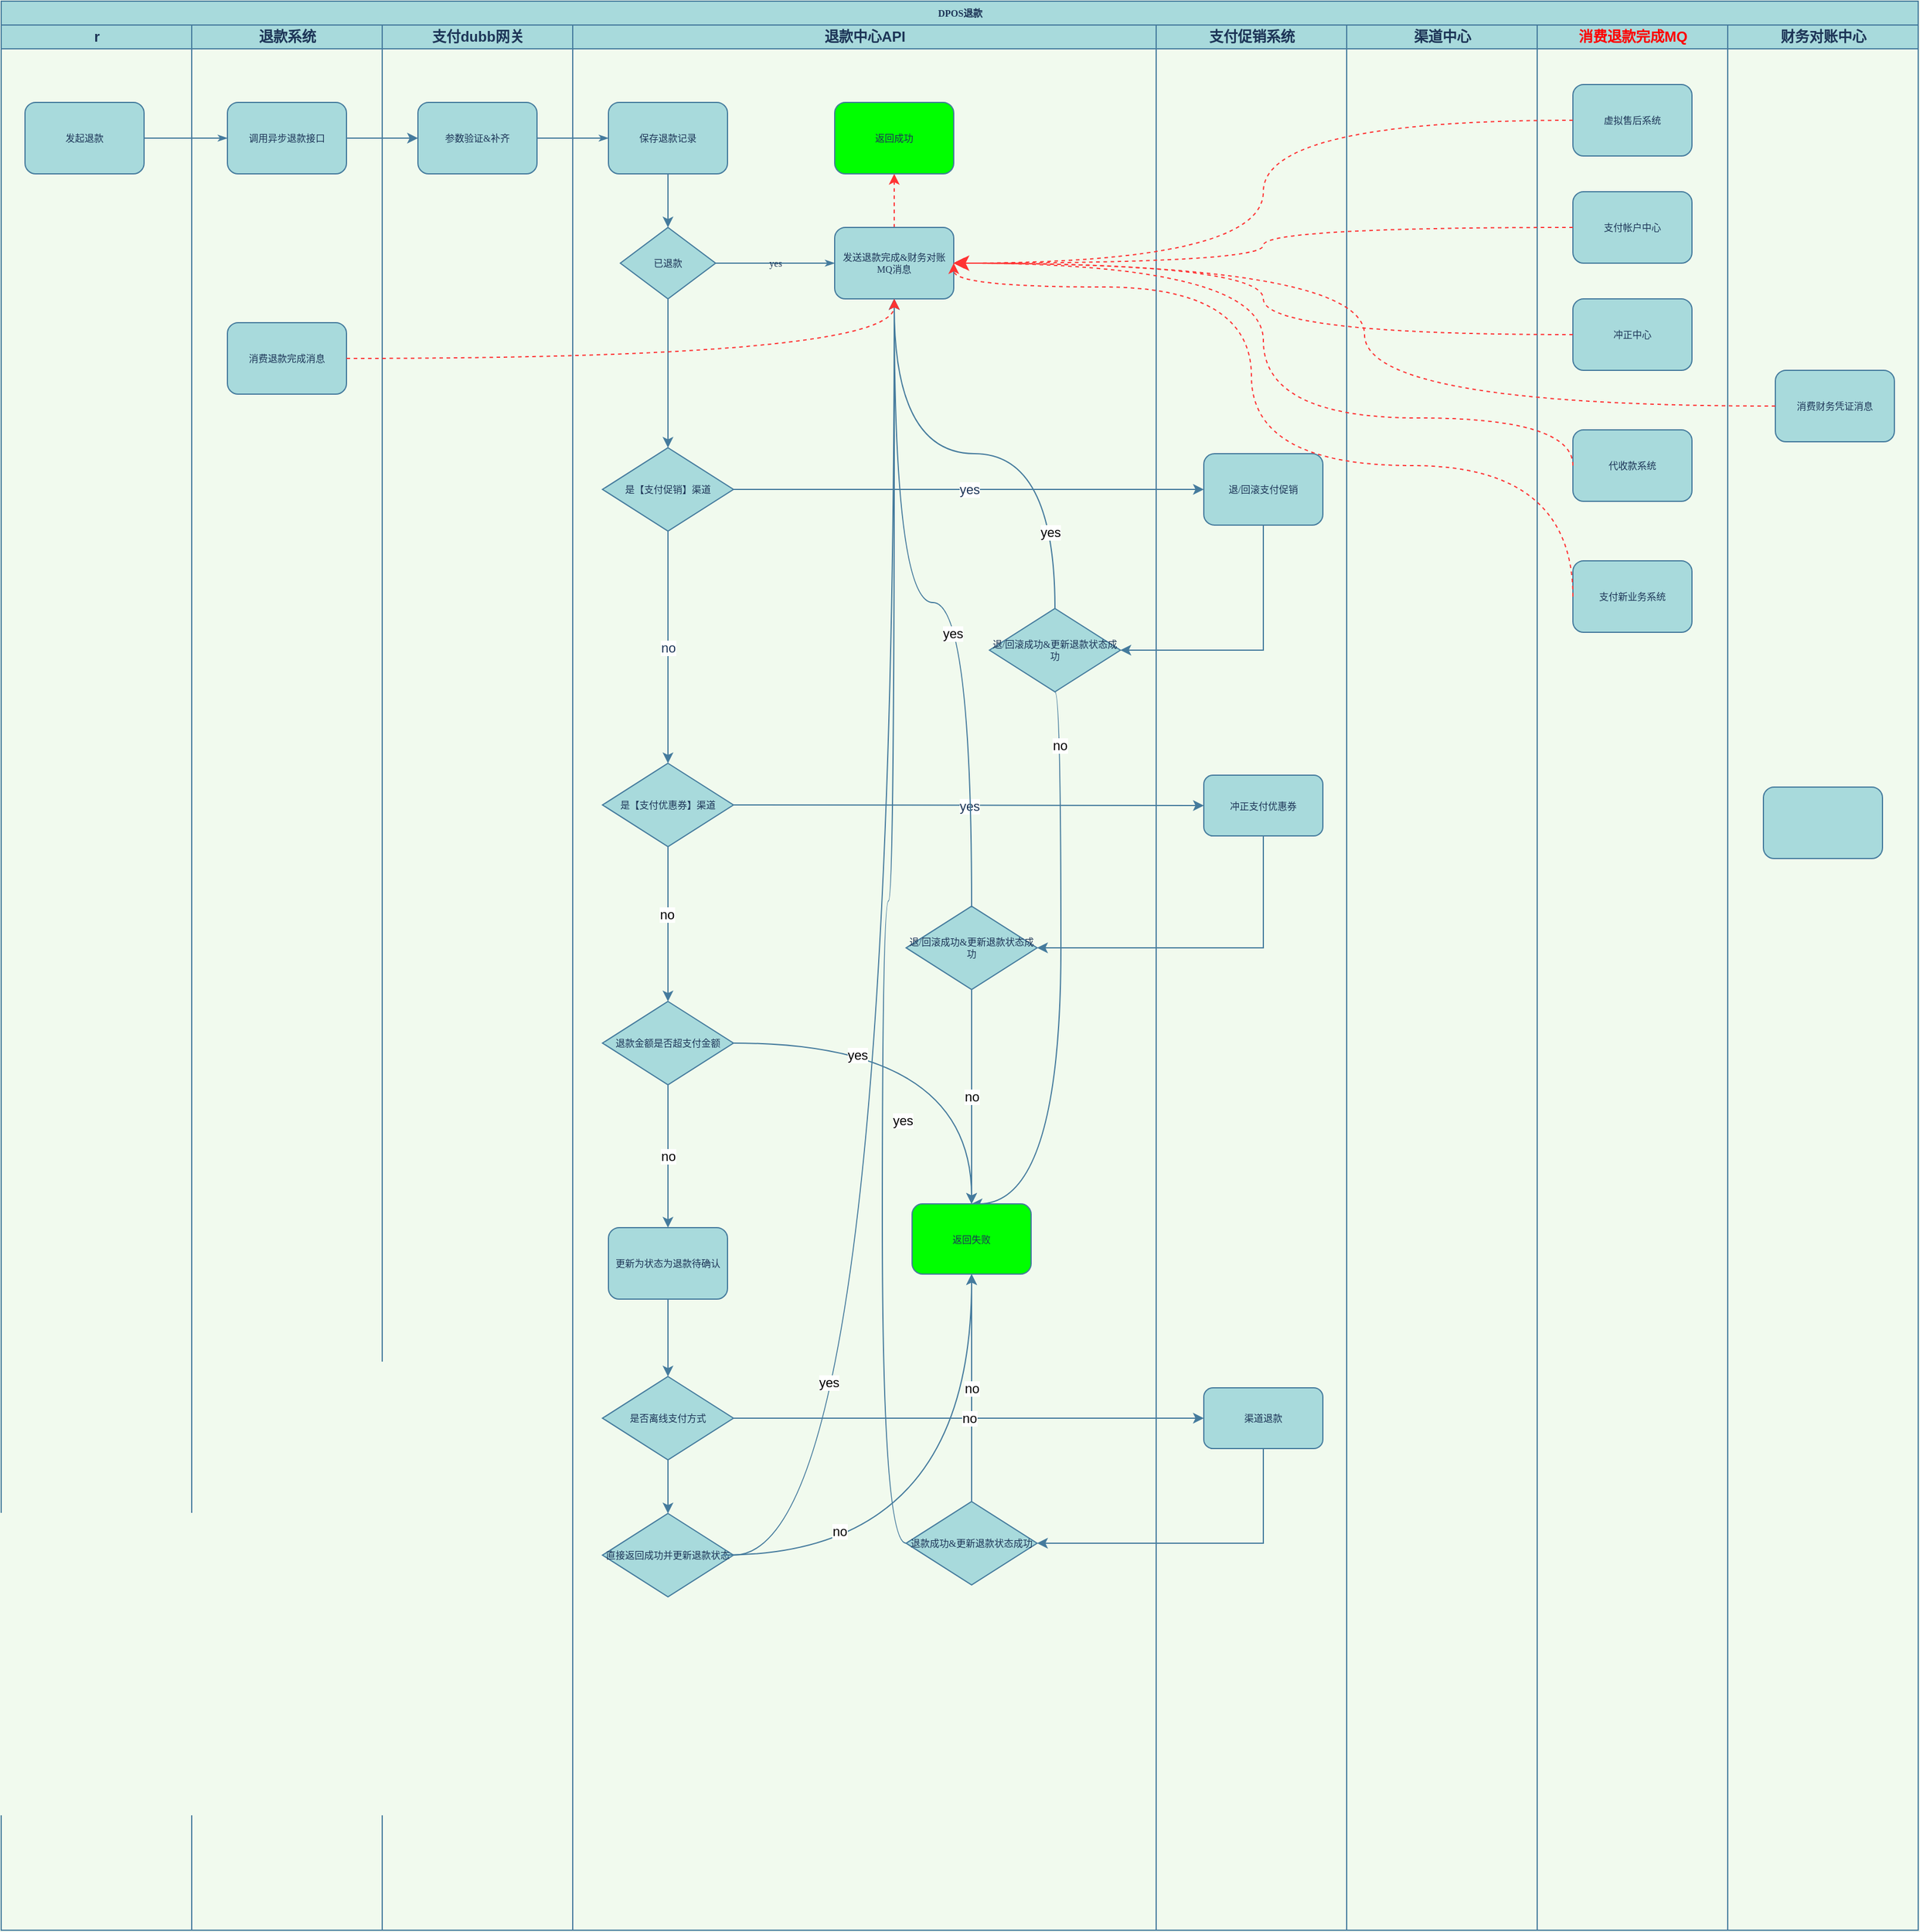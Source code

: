 <mxfile version="14.4.2" type="github">
  <diagram name="Page-1" id="74e2e168-ea6b-b213-b513-2b3c1d86103e">
    <mxGraphModel dx="1634" dy="762" grid="1" gridSize="10" guides="1" tooltips="1" connect="1" arrows="1" fold="1" page="1" pageScale="1" pageWidth="1100" pageHeight="850" background="#F1FAEE" math="0" shadow="0">
      <root>
        <mxCell id="0" />
        <mxCell id="1" parent="0" />
        <mxCell id="77e6c97f196da883-1" value="DPOS退款" style="swimlane;html=1;childLayout=stackLayout;startSize=20;rounded=0;shadow=0;labelBackgroundColor=none;strokeWidth=1;fontFamily=Verdana;fontSize=8;align=center;fillColor=#A8DADC;strokeColor=#457B9D;fontColor=#1D3557;" parent="1" vertex="1">
          <mxGeometry x="70" y="50" width="1610" height="1620" as="geometry">
            <mxRectangle x="70" y="40" width="60" height="20" as="alternateBounds" />
          </mxGeometry>
        </mxCell>
        <mxCell id="77e6c97f196da883-2" value="r" style="swimlane;html=1;startSize=20;fillColor=#A8DADC;strokeColor=#457B9D;fontColor=#1D3557;" parent="77e6c97f196da883-1" vertex="1">
          <mxGeometry y="20" width="160" height="1600" as="geometry" />
        </mxCell>
        <mxCell id="77e6c97f196da883-8" value="发起退款" style="rounded=1;whiteSpace=wrap;html=1;shadow=0;labelBackgroundColor=none;strokeWidth=1;fontFamily=Verdana;fontSize=8;align=center;fillColor=#A8DADC;strokeColor=#457B9D;fontColor=#1D3557;" parent="77e6c97f196da883-2" vertex="1">
          <mxGeometry x="20" y="65" width="100" height="60" as="geometry" />
        </mxCell>
        <mxCell id="77e6c97f196da883-26" style="edgeStyle=orthogonalEdgeStyle;rounded=1;html=1;labelBackgroundColor=none;startArrow=none;startFill=0;startSize=5;endArrow=classicThin;endFill=1;endSize=5;jettySize=auto;orthogonalLoop=1;strokeWidth=1;fontFamily=Verdana;fontSize=8;strokeColor=#457B9D;fontColor=#1D3557;" parent="77e6c97f196da883-1" source="77e6c97f196da883-8" target="77e6c97f196da883-11" edge="1">
          <mxGeometry relative="1" as="geometry" />
        </mxCell>
        <mxCell id="77e6c97f196da883-3" value="退款系统" style="swimlane;html=1;startSize=20;fillColor=#A8DADC;strokeColor=#457B9D;fontColor=#1D3557;" parent="77e6c97f196da883-1" vertex="1">
          <mxGeometry x="160" y="20" width="160" height="1600" as="geometry" />
        </mxCell>
        <mxCell id="77e6c97f196da883-11" value="调用异步退款接口" style="rounded=1;whiteSpace=wrap;html=1;shadow=0;labelBackgroundColor=none;strokeWidth=1;fontFamily=Verdana;fontSize=8;align=center;fillColor=#A8DADC;strokeColor=#457B9D;fontColor=#1D3557;" parent="77e6c97f196da883-3" vertex="1">
          <mxGeometry x="30" y="65" width="100" height="60" as="geometry" />
        </mxCell>
        <mxCell id="77e6c97f196da883-10" value="消费退款完成消息" style="rounded=1;whiteSpace=wrap;html=1;shadow=0;labelBackgroundColor=none;strokeWidth=1;fontFamily=Verdana;fontSize=8;align=center;fillColor=#A8DADC;strokeColor=#457B9D;fontColor=#1D3557;" parent="77e6c97f196da883-3" vertex="1">
          <mxGeometry x="30" y="250" width="100" height="60" as="geometry" />
        </mxCell>
        <mxCell id="77e6c97f196da883-4" value="支付dubb网关" style="swimlane;html=1;startSize=20;fillColor=#A8DADC;strokeColor=#457B9D;fontColor=#1D3557;" parent="77e6c97f196da883-1" vertex="1">
          <mxGeometry x="320" y="20" width="160" height="1600" as="geometry" />
        </mxCell>
        <mxCell id="77e6c97f196da883-9" value="参数验证&amp;amp;补齐" style="rounded=1;whiteSpace=wrap;html=1;shadow=0;labelBackgroundColor=none;strokeWidth=1;fontFamily=Verdana;fontSize=8;align=center;fillColor=#A8DADC;strokeColor=#457B9D;fontColor=#1D3557;" parent="77e6c97f196da883-4" vertex="1">
          <mxGeometry x="30" y="65" width="100" height="60" as="geometry" />
        </mxCell>
        <mxCell id="825mWO_AQdO3POVHL9qi-46" value="yes" style="edgeStyle=orthogonalEdgeStyle;rounded=1;sketch=0;jumpStyle=arc;jumpSize=9;orthogonalLoop=1;jettySize=auto;html=1;entryX=0;entryY=0.5;entryDx=0;entryDy=0;startSize=6;endSize=6;targetPerimeterSpacing=0;strokeColor=#457B9D;fillColor=#A8DADC;fontColor=#1D3557;" parent="77e6c97f196da883-1" source="825mWO_AQdO3POVHL9qi-40" target="77e6c97f196da883-22" edge="1">
          <mxGeometry relative="1" as="geometry">
            <mxPoint x="840" y="675" as="targetPoint" />
          </mxGeometry>
        </mxCell>
        <mxCell id="77e6c97f196da883-5" value="退款中心API" style="swimlane;html=1;startSize=20;fillColor=#A8DADC;strokeColor=#457B9D;fontColor=#1D3557;" parent="77e6c97f196da883-1" vertex="1">
          <mxGeometry x="480" y="20" width="490" height="1600" as="geometry" />
        </mxCell>
        <mxCell id="EplShAqp4iF6V8usYBHb-63" style="edgeStyle=orthogonalEdgeStyle;curved=1;rounded=0;orthogonalLoop=1;jettySize=auto;html=1;entryX=0.5;entryY=1;entryDx=0;entryDy=0;dashed=1;strokeColor=#FF3333;" edge="1" parent="77e6c97f196da883-5" source="77e6c97f196da883-15" target="EplShAqp4iF6V8usYBHb-61">
          <mxGeometry relative="1" as="geometry" />
        </mxCell>
        <mxCell id="77e6c97f196da883-15" value="发送退款完成&amp;amp;财务对账MQ消息" style="rounded=1;whiteSpace=wrap;html=1;shadow=0;labelBackgroundColor=none;strokeWidth=1;fontFamily=Verdana;fontSize=8;align=center;fillColor=#A8DADC;strokeColor=#457B9D;fontColor=#1D3557;" parent="77e6c97f196da883-5" vertex="1">
          <mxGeometry x="220" y="170" width="100" height="60" as="geometry" />
        </mxCell>
        <mxCell id="825mWO_AQdO3POVHL9qi-43" value="no" style="edgeStyle=orthogonalEdgeStyle;rounded=1;sketch=0;jumpStyle=arc;jumpSize=9;orthogonalLoop=1;jettySize=auto;html=1;exitX=0.5;exitY=1;exitDx=0;exitDy=0;entryX=0.5;entryY=0;entryDx=0;entryDy=0;startSize=6;endSize=6;targetPerimeterSpacing=0;strokeColor=#457B9D;fillColor=#A8DADC;fontColor=#1D3557;" parent="77e6c97f196da883-5" source="77e6c97f196da883-20" target="825mWO_AQdO3POVHL9qi-40" edge="1">
          <mxGeometry relative="1" as="geometry" />
        </mxCell>
        <mxCell id="77e6c97f196da883-20" value="是【支付促销】渠道" style="rhombus;whiteSpace=wrap;html=1;rounded=0;shadow=0;labelBackgroundColor=none;strokeWidth=1;fontFamily=Verdana;fontSize=8;align=center;fillColor=#A8DADC;strokeColor=#457B9D;fontColor=#1D3557;" parent="77e6c97f196da883-5" vertex="1">
          <mxGeometry x="25" y="355" width="110" height="70" as="geometry" />
        </mxCell>
        <mxCell id="825mWO_AQdO3POVHL9qi-8" style="edgeStyle=orthogonalEdgeStyle;curved=0;rounded=1;sketch=0;orthogonalLoop=1;jettySize=auto;html=1;exitX=0.5;exitY=1;exitDx=0;exitDy=0;entryX=0.5;entryY=0;entryDx=0;entryDy=0;strokeColor=#457B9D;fillColor=#A8DADC;fontColor=#1D3557;" parent="77e6c97f196da883-5" source="77e6c97f196da883-12" target="77e6c97f196da883-13" edge="1">
          <mxGeometry relative="1" as="geometry" />
        </mxCell>
        <mxCell id="77e6c97f196da883-12" value="保存退款记录" style="rounded=1;whiteSpace=wrap;html=1;shadow=0;labelBackgroundColor=none;strokeWidth=1;fontFamily=Verdana;fontSize=8;align=center;fillColor=#A8DADC;strokeColor=#457B9D;fontColor=#1D3557;" parent="77e6c97f196da883-5" vertex="1">
          <mxGeometry x="30" y="65" width="100" height="60" as="geometry" />
        </mxCell>
        <mxCell id="EplShAqp4iF6V8usYBHb-43" style="rounded=0;orthogonalLoop=1;jettySize=auto;html=1;entryX=0.5;entryY=0;entryDx=0;entryDy=0;strokeColor=#457B9D;" edge="1" parent="77e6c97f196da883-5" source="77e6c97f196da883-13" target="77e6c97f196da883-20">
          <mxGeometry relative="1" as="geometry" />
        </mxCell>
        <mxCell id="77e6c97f196da883-13" value="已退款" style="rhombus;whiteSpace=wrap;html=1;rounded=0;shadow=0;labelBackgroundColor=none;strokeWidth=1;fontFamily=Verdana;fontSize=8;align=center;fillColor=#A8DADC;strokeColor=#457B9D;fontColor=#1D3557;" parent="77e6c97f196da883-5" vertex="1">
          <mxGeometry x="40" y="170" width="80" height="60" as="geometry" />
        </mxCell>
        <mxCell id="77e6c97f196da883-33" value="yes" style="edgeStyle=orthogonalEdgeStyle;rounded=1;html=1;labelBackgroundColor=none;startArrow=none;startFill=0;startSize=5;endArrow=classicThin;endFill=1;endSize=5;jettySize=auto;orthogonalLoop=1;strokeWidth=1;fontFamily=Verdana;fontSize=8;strokeColor=#457B9D;fontColor=#1D3557;" parent="77e6c97f196da883-5" source="77e6c97f196da883-13" target="77e6c97f196da883-15" edge="1">
          <mxGeometry relative="1" as="geometry" />
        </mxCell>
        <mxCell id="EplShAqp4iF6V8usYBHb-12" style="edgeStyle=orthogonalEdgeStyle;curved=1;rounded=0;orthogonalLoop=1;jettySize=auto;html=1;strokeColor=#457B9D;" edge="1" parent="77e6c97f196da883-5" source="825mWO_AQdO3POVHL9qi-40" target="825mWO_AQdO3POVHL9qi-47">
          <mxGeometry relative="1" as="geometry" />
        </mxCell>
        <mxCell id="EplShAqp4iF6V8usYBHb-13" value="no" style="edgeLabel;html=1;align=center;verticalAlign=middle;resizable=0;points=[];" vertex="1" connectable="0" parent="EplShAqp4iF6V8usYBHb-12">
          <mxGeometry x="-0.129" y="-1" relative="1" as="geometry">
            <mxPoint as="offset" />
          </mxGeometry>
        </mxCell>
        <mxCell id="825mWO_AQdO3POVHL9qi-40" value="是【支付优惠券】渠道" style="rhombus;whiteSpace=wrap;html=1;rounded=0;shadow=0;labelBackgroundColor=none;strokeWidth=1;fontFamily=Verdana;fontSize=8;align=center;fillColor=#A8DADC;strokeColor=#457B9D;fontColor=#1D3557;" parent="77e6c97f196da883-5" vertex="1">
          <mxGeometry x="25" y="620" width="110" height="70" as="geometry" />
        </mxCell>
        <mxCell id="EplShAqp4iF6V8usYBHb-2" value="no" style="edgeStyle=orthogonalEdgeStyle;rounded=0;orthogonalLoop=1;jettySize=auto;html=1;entryX=0.5;entryY=0;entryDx=0;entryDy=0;strokeColor=#457B9D;" edge="1" parent="77e6c97f196da883-5" source="825mWO_AQdO3POVHL9qi-47" target="77e6c97f196da883-23">
          <mxGeometry relative="1" as="geometry" />
        </mxCell>
        <mxCell id="825mWO_AQdO3POVHL9qi-47" value="退款金额是否超支付金额" style="rhombus;whiteSpace=wrap;html=1;rounded=0;shadow=0;labelBackgroundColor=none;strokeWidth=1;fontFamily=Verdana;fontSize=8;align=center;fillColor=#A8DADC;strokeColor=#457B9D;fontColor=#1D3557;" parent="77e6c97f196da883-5" vertex="1">
          <mxGeometry x="25" y="820" width="110" height="70" as="geometry" />
        </mxCell>
        <mxCell id="EplShAqp4iF6V8usYBHb-32" style="edgeStyle=orthogonalEdgeStyle;curved=1;rounded=0;orthogonalLoop=1;jettySize=auto;html=1;exitX=0.5;exitY=1;exitDx=0;exitDy=0;entryX=0.5;entryY=0;entryDx=0;entryDy=0;strokeColor=#457B9D;" edge="1" parent="77e6c97f196da883-5" source="77e6c97f196da883-23" target="EplShAqp4iF6V8usYBHb-29">
          <mxGeometry relative="1" as="geometry" />
        </mxCell>
        <mxCell id="77e6c97f196da883-23" value="更新为状态为退款待确认" style="rounded=1;whiteSpace=wrap;html=1;shadow=0;labelBackgroundColor=none;strokeWidth=1;fontFamily=Verdana;fontSize=8;align=center;fillColor=#A8DADC;strokeColor=#457B9D;fontColor=#1D3557;" parent="77e6c97f196da883-5" vertex="1">
          <mxGeometry x="30" y="1010" width="100" height="60" as="geometry" />
        </mxCell>
        <mxCell id="EplShAqp4iF6V8usYBHb-8" style="edgeStyle=orthogonalEdgeStyle;rounded=0;orthogonalLoop=1;jettySize=auto;html=1;entryX=0.5;entryY=1;entryDx=0;entryDy=0;elbow=vertical;exitX=0.5;exitY=0;exitDx=0;exitDy=0;strokeColor=#457B9D;curved=1;" edge="1" parent="77e6c97f196da883-5" source="EplShAqp4iF6V8usYBHb-5" target="77e6c97f196da883-15">
          <mxGeometry relative="1" as="geometry" />
        </mxCell>
        <mxCell id="EplShAqp4iF6V8usYBHb-9" value="yes" style="edgeLabel;html=1;align=center;verticalAlign=middle;resizable=0;points=[];" vertex="1" connectable="0" parent="EplShAqp4iF6V8usYBHb-8">
          <mxGeometry x="-0.675" y="4" relative="1" as="geometry">
            <mxPoint as="offset" />
          </mxGeometry>
        </mxCell>
        <mxCell id="EplShAqp4iF6V8usYBHb-50" style="edgeStyle=orthogonalEdgeStyle;curved=1;rounded=0;orthogonalLoop=1;jettySize=auto;html=1;strokeColor=#457B9D;exitX=0.5;exitY=1;exitDx=0;exitDy=0;" edge="1" parent="77e6c97f196da883-5" source="EplShAqp4iF6V8usYBHb-5">
          <mxGeometry relative="1" as="geometry">
            <mxPoint x="335" y="560" as="sourcePoint" />
            <mxPoint x="335" y="990" as="targetPoint" />
            <Array as="points">
              <mxPoint x="410" y="560" />
              <mxPoint x="410" y="990" />
            </Array>
          </mxGeometry>
        </mxCell>
        <mxCell id="EplShAqp4iF6V8usYBHb-53" value="no" style="edgeLabel;html=1;align=center;verticalAlign=middle;resizable=0;points=[];" vertex="1" connectable="0" parent="EplShAqp4iF6V8usYBHb-50">
          <mxGeometry x="-0.804" y="-1" relative="1" as="geometry">
            <mxPoint as="offset" />
          </mxGeometry>
        </mxCell>
        <mxCell id="EplShAqp4iF6V8usYBHb-5" value="退/回滚成功&amp;amp;更新退款状态成功" style="rhombus;whiteSpace=wrap;html=1;rounded=0;shadow=0;labelBackgroundColor=none;strokeWidth=1;fontFamily=Verdana;fontSize=8;align=center;fillColor=#A8DADC;strokeColor=#457B9D;fontColor=#1D3557;" vertex="1" parent="77e6c97f196da883-5">
          <mxGeometry x="350" y="490" width="110" height="70" as="geometry" />
        </mxCell>
        <mxCell id="EplShAqp4iF6V8usYBHb-54" style="edgeStyle=orthogonalEdgeStyle;curved=1;rounded=0;orthogonalLoop=1;jettySize=auto;html=1;entryX=0.5;entryY=1;entryDx=0;entryDy=0;strokeColor=#457B9D;" edge="1" parent="77e6c97f196da883-5" source="EplShAqp4iF6V8usYBHb-10" target="77e6c97f196da883-15">
          <mxGeometry relative="1" as="geometry" />
        </mxCell>
        <mxCell id="EplShAqp4iF6V8usYBHb-55" value="yes" style="edgeLabel;html=1;align=center;verticalAlign=middle;resizable=0;points=[];" vertex="1" connectable="0" parent="EplShAqp4iF6V8usYBHb-54">
          <mxGeometry x="-0.203" y="16" relative="1" as="geometry">
            <mxPoint as="offset" />
          </mxGeometry>
        </mxCell>
        <mxCell id="EplShAqp4iF6V8usYBHb-10" value="退/回滚成功&amp;amp;更新退款状态成功" style="rhombus;whiteSpace=wrap;html=1;rounded=0;shadow=0;labelBackgroundColor=none;strokeWidth=1;fontFamily=Verdana;fontSize=8;align=center;fillColor=#A8DADC;strokeColor=#457B9D;fontColor=#1D3557;" vertex="1" parent="77e6c97f196da883-5">
          <mxGeometry x="280" y="740" width="110" height="70" as="geometry" />
        </mxCell>
        <mxCell id="EplShAqp4iF6V8usYBHb-33" style="edgeStyle=orthogonalEdgeStyle;curved=1;rounded=0;orthogonalLoop=1;jettySize=auto;html=1;strokeColor=#457B9D;" edge="1" parent="77e6c97f196da883-5" source="EplShAqp4iF6V8usYBHb-29" target="EplShAqp4iF6V8usYBHb-56">
          <mxGeometry relative="1" as="geometry">
            <mxPoint x="80" y="1250" as="targetPoint" />
          </mxGeometry>
        </mxCell>
        <mxCell id="EplShAqp4iF6V8usYBHb-29" value="是否离线支付方式" style="rhombus;whiteSpace=wrap;html=1;rounded=0;shadow=0;labelBackgroundColor=none;strokeWidth=1;fontFamily=Verdana;fontSize=8;align=center;fillColor=#A8DADC;strokeColor=#457B9D;fontColor=#1D3557;" vertex="1" parent="77e6c97f196da883-5">
          <mxGeometry x="25" y="1135" width="110" height="70" as="geometry" />
        </mxCell>
        <mxCell id="EplShAqp4iF6V8usYBHb-34" value="退款成功&amp;amp;更新退款状态成功" style="rhombus;whiteSpace=wrap;html=1;rounded=0;shadow=0;labelBackgroundColor=none;strokeWidth=1;fontFamily=Verdana;fontSize=8;align=center;fillColor=#A8DADC;strokeColor=#457B9D;fontColor=#1D3557;" vertex="1" parent="77e6c97f196da883-5">
          <mxGeometry x="280" y="1240" width="110" height="70" as="geometry" />
        </mxCell>
        <mxCell id="EplShAqp4iF6V8usYBHb-20" value="返回失败" style="rounded=1;whiteSpace=wrap;html=1;shadow=0;labelBackgroundColor=none;strokeWidth=1;fontFamily=Verdana;fontSize=8;align=center;strokeColor=#457B9D;fontColor=#1D3557;fillColor=#00FF00;" vertex="1" parent="77e6c97f196da883-5">
          <mxGeometry x="285" y="990" width="100" height="59" as="geometry" />
        </mxCell>
        <mxCell id="EplShAqp4iF6V8usYBHb-40" value="no" style="edgeStyle=orthogonalEdgeStyle;rounded=0;orthogonalLoop=1;jettySize=auto;html=1;strokeColor=#457B9D;" edge="1" parent="77e6c97f196da883-5" source="EplShAqp4iF6V8usYBHb-34" target="EplShAqp4iF6V8usYBHb-20">
          <mxGeometry relative="1" as="geometry">
            <mxPoint x="215" y="940" as="targetPoint" />
            <mxPoint x="215" y="1240" as="sourcePoint" />
          </mxGeometry>
        </mxCell>
        <mxCell id="EplShAqp4iF6V8usYBHb-41" value="no" style="edgeStyle=orthogonalEdgeStyle;curved=1;rounded=0;orthogonalLoop=1;jettySize=auto;html=1;strokeColor=#457B9D;" edge="1" parent="77e6c97f196da883-5" source="EplShAqp4iF6V8usYBHb-10" target="EplShAqp4iF6V8usYBHb-20">
          <mxGeometry relative="1" as="geometry" />
        </mxCell>
        <mxCell id="EplShAqp4iF6V8usYBHb-42" value="yes" style="edgeStyle=orthogonalEdgeStyle;curved=1;rounded=0;orthogonalLoop=1;jettySize=auto;html=1;entryX=0.5;entryY=0;entryDx=0;entryDy=0;strokeColor=#457B9D;" edge="1" parent="77e6c97f196da883-5" source="825mWO_AQdO3POVHL9qi-47" target="EplShAqp4iF6V8usYBHb-20">
          <mxGeometry x="-0.152" y="-65" relative="1" as="geometry">
            <mxPoint as="offset" />
          </mxGeometry>
        </mxCell>
        <mxCell id="EplShAqp4iF6V8usYBHb-51" value="yes" style="edgeLabel;html=1;align=center;verticalAlign=middle;resizable=0;points=[];" vertex="1" connectable="0" parent="EplShAqp4iF6V8usYBHb-42">
          <mxGeometry x="-0.383" y="-10" relative="1" as="geometry">
            <mxPoint as="offset" />
          </mxGeometry>
        </mxCell>
        <mxCell id="EplShAqp4iF6V8usYBHb-57" style="edgeStyle=orthogonalEdgeStyle;curved=1;rounded=0;orthogonalLoop=1;jettySize=auto;html=1;entryX=0.5;entryY=1;entryDx=0;entryDy=0;strokeColor=#457B9D;" edge="1" parent="77e6c97f196da883-5" source="EplShAqp4iF6V8usYBHb-56" target="77e6c97f196da883-15">
          <mxGeometry relative="1" as="geometry" />
        </mxCell>
        <mxCell id="EplShAqp4iF6V8usYBHb-58" value="yes" style="edgeLabel;html=1;align=center;verticalAlign=middle;resizable=0;points=[];" vertex="1" connectable="0" parent="EplShAqp4iF6V8usYBHb-57">
          <mxGeometry x="-0.529" y="55" relative="1" as="geometry">
            <mxPoint as="offset" />
          </mxGeometry>
        </mxCell>
        <mxCell id="EplShAqp4iF6V8usYBHb-56" value="直接返回成功并更新退款状态" style="rhombus;whiteSpace=wrap;html=1;rounded=0;shadow=0;labelBackgroundColor=none;strokeWidth=1;fontFamily=Verdana;fontSize=8;align=center;fillColor=#A8DADC;strokeColor=#457B9D;fontColor=#1D3557;" vertex="1" parent="77e6c97f196da883-5">
          <mxGeometry x="25" y="1250" width="110" height="70" as="geometry" />
        </mxCell>
        <mxCell id="EplShAqp4iF6V8usYBHb-61" value="返回成功" style="rounded=1;whiteSpace=wrap;html=1;shadow=0;labelBackgroundColor=none;strokeWidth=1;fontFamily=Verdana;fontSize=8;align=center;strokeColor=#457B9D;fontColor=#1D3557;fillColor=#00FF00;" vertex="1" parent="77e6c97f196da883-5">
          <mxGeometry x="220" y="65" width="100" height="60" as="geometry" />
        </mxCell>
        <mxCell id="77e6c97f196da883-6" value="支付促销系统" style="swimlane;html=1;startSize=20;fillColor=#A8DADC;strokeColor=#457B9D;fontColor=#1D3557;" parent="77e6c97f196da883-1" vertex="1">
          <mxGeometry x="970" y="20" width="160" height="1600" as="geometry" />
        </mxCell>
        <mxCell id="77e6c97f196da883-19" value="退/回滚支付促销" style="rounded=1;whiteSpace=wrap;html=1;shadow=0;labelBackgroundColor=none;strokeWidth=1;fontFamily=Verdana;fontSize=8;align=center;fillColor=#A8DADC;strokeColor=#457B9D;fontColor=#1D3557;" parent="77e6c97f196da883-6" vertex="1">
          <mxGeometry x="40" y="360" width="100" height="60" as="geometry" />
        </mxCell>
        <mxCell id="77e6c97f196da883-22" value="冲正支付优惠券" style="rounded=1;whiteSpace=wrap;html=1;shadow=0;labelBackgroundColor=none;strokeWidth=1;fontFamily=Verdana;fontSize=8;align=center;fillColor=#A8DADC;strokeColor=#457B9D;fontColor=#1D3557;" parent="77e6c97f196da883-6" vertex="1">
          <mxGeometry x="40" y="630" width="100" height="51" as="geometry" />
        </mxCell>
        <mxCell id="EplShAqp4iF6V8usYBHb-28" value="渠道退款" style="rounded=1;whiteSpace=wrap;html=1;shadow=0;labelBackgroundColor=none;strokeWidth=1;fontFamily=Verdana;fontSize=8;align=center;fillColor=#A8DADC;strokeColor=#457B9D;fontColor=#1D3557;" vertex="1" parent="77e6c97f196da883-6">
          <mxGeometry x="40" y="1144.5" width="100" height="51" as="geometry" />
        </mxCell>
        <mxCell id="77e6c97f196da883-7" value="渠道中心" style="swimlane;html=1;startSize=20;fillColor=#A8DADC;strokeColor=#457B9D;fontColor=#1D3557;" parent="77e6c97f196da883-1" vertex="1">
          <mxGeometry x="1130" y="20" width="160" height="1600" as="geometry" />
        </mxCell>
        <mxCell id="825mWO_AQdO3POVHL9qi-4" value="&lt;font color=&quot;#ff0000&quot;&gt;消费退款完成MQ&lt;/font&gt;" style="swimlane;html=1;startSize=20;fillColor=#A8DADC;strokeColor=#457B9D;fontColor=#1D3557;" parent="77e6c97f196da883-1" vertex="1">
          <mxGeometry x="1290" y="20" width="160" height="1600" as="geometry" />
        </mxCell>
        <mxCell id="825mWO_AQdO3POVHL9qi-5" value="虚拟售后系统" style="rounded=1;whiteSpace=wrap;html=1;shadow=0;labelBackgroundColor=none;strokeWidth=1;fontFamily=Verdana;fontSize=8;align=center;fillColor=#A8DADC;strokeColor=#457B9D;fontColor=#1D3557;" parent="825mWO_AQdO3POVHL9qi-4" vertex="1">
          <mxGeometry x="30" y="50" width="100" height="60" as="geometry" />
        </mxCell>
        <mxCell id="825mWO_AQdO3POVHL9qi-27" value="支付帐户中心" style="rounded=1;whiteSpace=wrap;html=1;shadow=0;labelBackgroundColor=none;strokeWidth=1;fontFamily=Verdana;fontSize=8;align=center;fillColor=#A8DADC;strokeColor=#457B9D;fontColor=#1D3557;" parent="825mWO_AQdO3POVHL9qi-4" vertex="1">
          <mxGeometry x="30" y="140" width="100" height="60" as="geometry" />
        </mxCell>
        <mxCell id="825mWO_AQdO3POVHL9qi-28" value="冲正中心" style="rounded=1;whiteSpace=wrap;html=1;shadow=0;labelBackgroundColor=none;strokeWidth=1;fontFamily=Verdana;fontSize=8;align=center;fillColor=#A8DADC;strokeColor=#457B9D;fontColor=#1D3557;" parent="825mWO_AQdO3POVHL9qi-4" vertex="1">
          <mxGeometry x="30" y="230" width="100" height="60" as="geometry" />
        </mxCell>
        <mxCell id="825mWO_AQdO3POVHL9qi-29" value="代收款系统" style="rounded=1;whiteSpace=wrap;html=1;shadow=0;labelBackgroundColor=none;strokeWidth=1;fontFamily=Verdana;fontSize=8;align=center;fillColor=#A8DADC;strokeColor=#457B9D;fontColor=#1D3557;" parent="825mWO_AQdO3POVHL9qi-4" vertex="1">
          <mxGeometry x="30" y="340" width="100" height="60" as="geometry" />
        </mxCell>
        <mxCell id="825mWO_AQdO3POVHL9qi-30" value="支付新业务系统" style="rounded=1;whiteSpace=wrap;html=1;shadow=0;labelBackgroundColor=none;strokeWidth=1;fontFamily=Verdana;fontSize=8;align=center;fillColor=#A8DADC;strokeColor=#457B9D;fontColor=#1D3557;" parent="825mWO_AQdO3POVHL9qi-4" vertex="1">
          <mxGeometry x="30" y="450" width="100" height="60" as="geometry" />
        </mxCell>
        <mxCell id="825mWO_AQdO3POVHL9qi-14" value="财务对账中心" style="swimlane;html=1;startSize=20;fillColor=#A8DADC;strokeColor=#457B9D;fontColor=#1D3557;" parent="77e6c97f196da883-1" vertex="1">
          <mxGeometry x="1450" y="20" width="160" height="1600" as="geometry" />
        </mxCell>
        <mxCell id="825mWO_AQdO3POVHL9qi-15" value="" style="rounded=1;whiteSpace=wrap;html=1;shadow=0;labelBackgroundColor=none;strokeWidth=1;fontFamily=Verdana;fontSize=8;align=center;fillColor=#A8DADC;strokeColor=#457B9D;fontColor=#1D3557;" parent="825mWO_AQdO3POVHL9qi-14" vertex="1">
          <mxGeometry x="30" y="640" width="100" height="60" as="geometry" />
        </mxCell>
        <mxCell id="825mWO_AQdO3POVHL9qi-25" value="消费财务凭证消息" style="rounded=1;whiteSpace=wrap;html=1;shadow=0;labelBackgroundColor=none;strokeWidth=1;fontFamily=Verdana;fontSize=8;align=center;fillColor=#A8DADC;strokeColor=#457B9D;fontColor=#1D3557;" parent="825mWO_AQdO3POVHL9qi-14" vertex="1">
          <mxGeometry x="40" y="290" width="100" height="60" as="geometry" />
        </mxCell>
        <mxCell id="825mWO_AQdO3POVHL9qi-1" style="edgeStyle=orthogonalEdgeStyle;curved=0;rounded=1;sketch=0;orthogonalLoop=1;jettySize=auto;html=1;entryX=0;entryY=0.5;entryDx=0;entryDy=0;strokeColor=#457B9D;fillColor=#A8DADC;fontColor=#1D3557;" parent="77e6c97f196da883-1" source="77e6c97f196da883-11" target="77e6c97f196da883-9" edge="1">
          <mxGeometry relative="1" as="geometry" />
        </mxCell>
        <mxCell id="77e6c97f196da883-28" style="edgeStyle=orthogonalEdgeStyle;rounded=1;html=1;labelBackgroundColor=none;startArrow=none;startFill=0;startSize=5;endArrow=classicThin;endFill=1;endSize=5;jettySize=auto;orthogonalLoop=1;strokeWidth=1;fontFamily=Verdana;fontSize=8;strokeColor=#457B9D;fontColor=#1D3557;" parent="77e6c97f196da883-1" source="77e6c97f196da883-9" target="77e6c97f196da883-12" edge="1">
          <mxGeometry relative="1" as="geometry" />
        </mxCell>
        <mxCell id="825mWO_AQdO3POVHL9qi-26" style="edgeStyle=orthogonalEdgeStyle;rounded=1;sketch=0;jumpStyle=arc;jumpSize=9;orthogonalLoop=1;jettySize=auto;html=1;entryX=1;entryY=0.5;entryDx=0;entryDy=0;dashed=1;startSize=6;endSize=6;targetPerimeterSpacing=0;fillColor=#A8DADC;fontColor=#1D3557;curved=1;strokeColor=#FF3333;" parent="77e6c97f196da883-1" source="825mWO_AQdO3POVHL9qi-25" target="77e6c97f196da883-15" edge="1">
          <mxGeometry relative="1" as="geometry" />
        </mxCell>
        <mxCell id="825mWO_AQdO3POVHL9qi-31" style="edgeStyle=orthogonalEdgeStyle;rounded=1;sketch=0;jumpStyle=arc;jumpSize=9;orthogonalLoop=1;jettySize=auto;html=1;exitX=0;exitY=0.5;exitDx=0;exitDy=0;entryX=1;entryY=0.5;entryDx=0;entryDy=0;dashed=1;startSize=6;endSize=6;targetPerimeterSpacing=0;fillColor=#A8DADC;fontColor=#1D3557;elbow=vertical;curved=1;strokeColor=#FF3333;" parent="77e6c97f196da883-1" source="825mWO_AQdO3POVHL9qi-30" target="77e6c97f196da883-15" edge="1">
          <mxGeometry relative="1" as="geometry">
            <Array as="points">
              <mxPoint x="1320" y="390" />
              <mxPoint x="1050" y="390" />
              <mxPoint x="1050" y="240" />
              <mxPoint x="800" y="240" />
            </Array>
          </mxGeometry>
        </mxCell>
        <mxCell id="825mWO_AQdO3POVHL9qi-32" style="edgeStyle=orthogonalEdgeStyle;rounded=1;sketch=0;jumpStyle=arc;jumpSize=9;orthogonalLoop=1;jettySize=auto;html=1;entryX=1;entryY=0.5;entryDx=0;entryDy=0;dashed=1;startSize=6;endSize=6;targetPerimeterSpacing=0;fillColor=#A8DADC;fontColor=#1D3557;elbow=vertical;curved=1;strokeColor=#FF3333;" parent="77e6c97f196da883-1" source="825mWO_AQdO3POVHL9qi-28" target="77e6c97f196da883-15" edge="1">
          <mxGeometry relative="1" as="geometry" />
        </mxCell>
        <mxCell id="825mWO_AQdO3POVHL9qi-42" value="yes" style="edgeStyle=orthogonalEdgeStyle;rounded=1;sketch=0;jumpStyle=arc;jumpSize=9;orthogonalLoop=1;jettySize=auto;html=1;exitX=1;exitY=0.5;exitDx=0;exitDy=0;entryX=0;entryY=0.5;entryDx=0;entryDy=0;startSize=6;endSize=6;targetPerimeterSpacing=0;strokeColor=#457B9D;fillColor=#A8DADC;fontColor=#1D3557;" parent="77e6c97f196da883-1" source="77e6c97f196da883-20" target="77e6c97f196da883-19" edge="1">
          <mxGeometry relative="1" as="geometry" />
        </mxCell>
        <mxCell id="EplShAqp4iF6V8usYBHb-7" style="edgeStyle=orthogonalEdgeStyle;rounded=0;orthogonalLoop=1;jettySize=auto;html=1;exitX=0.5;exitY=1;exitDx=0;exitDy=0;entryX=1;entryY=0.5;entryDx=0;entryDy=0;strokeColor=#457B9D;" edge="1" parent="77e6c97f196da883-1" source="77e6c97f196da883-19" target="EplShAqp4iF6V8usYBHb-5">
          <mxGeometry relative="1" as="geometry" />
        </mxCell>
        <mxCell id="EplShAqp4iF6V8usYBHb-15" style="edgeStyle=orthogonalEdgeStyle;rounded=0;orthogonalLoop=1;jettySize=auto;html=1;exitX=0.5;exitY=1;exitDx=0;exitDy=0;entryX=1;entryY=0.5;entryDx=0;entryDy=0;strokeColor=#457B9D;" edge="1" parent="77e6c97f196da883-1" source="77e6c97f196da883-22" target="EplShAqp4iF6V8usYBHb-10">
          <mxGeometry relative="1" as="geometry" />
        </mxCell>
        <mxCell id="EplShAqp4iF6V8usYBHb-30" value="no" style="edgeStyle=orthogonalEdgeStyle;curved=1;rounded=0;orthogonalLoop=1;jettySize=auto;html=1;exitX=1;exitY=0.5;exitDx=0;exitDy=0;entryX=0;entryY=0.5;entryDx=0;entryDy=0;strokeColor=#457B9D;" edge="1" parent="77e6c97f196da883-1" source="EplShAqp4iF6V8usYBHb-29" target="EplShAqp4iF6V8usYBHb-28">
          <mxGeometry relative="1" as="geometry" />
        </mxCell>
        <mxCell id="EplShAqp4iF6V8usYBHb-36" style="edgeStyle=orthogonalEdgeStyle;rounded=0;orthogonalLoop=1;jettySize=auto;html=1;strokeColor=#457B9D;entryX=1;entryY=0.5;entryDx=0;entryDy=0;exitX=0.5;exitY=1;exitDx=0;exitDy=0;" edge="1" parent="77e6c97f196da883-1" source="EplShAqp4iF6V8usYBHb-28" target="EplShAqp4iF6V8usYBHb-34">
          <mxGeometry relative="1" as="geometry">
            <mxPoint x="890" y="1330" as="targetPoint" />
            <Array as="points">
              <mxPoint x="1060" y="1295" />
            </Array>
          </mxGeometry>
        </mxCell>
        <mxCell id="825mWO_AQdO3POVHL9qi-34" style="edgeStyle=orthogonalEdgeStyle;rounded=1;sketch=0;jumpStyle=arc;jumpSize=9;orthogonalLoop=1;jettySize=auto;html=1;dashed=1;startSize=6;endSize=6;targetPerimeterSpacing=0;fillColor=#A8DADC;fontColor=#1D3557;elbow=vertical;curved=1;strokeColor=#FF3333;entryX=1;entryY=0.5;entryDx=0;entryDy=0;" parent="77e6c97f196da883-1" source="825mWO_AQdO3POVHL9qi-5" edge="1" target="77e6c97f196da883-15">
          <mxGeometry relative="1" as="geometry">
            <mxPoint x="610" y="330" as="targetPoint" />
          </mxGeometry>
        </mxCell>
        <mxCell id="825mWO_AQdO3POVHL9qi-33" style="edgeStyle=orthogonalEdgeStyle;rounded=1;sketch=0;jumpStyle=arc;jumpSize=9;orthogonalLoop=1;jettySize=auto;html=1;exitX=0;exitY=0.5;exitDx=0;exitDy=0;dashed=1;startSize=6;endSize=10;targetPerimeterSpacing=0;fillColor=#A8DADC;fontColor=#1D3557;elbow=vertical;curved=1;strokeColor=#FF3333;entryX=1;entryY=0.5;entryDx=0;entryDy=0;" parent="77e6c97f196da883-1" source="825mWO_AQdO3POVHL9qi-27" edge="1" target="77e6c97f196da883-15">
          <mxGeometry relative="1" as="geometry">
            <mxPoint x="610" y="330" as="targetPoint" />
          </mxGeometry>
        </mxCell>
        <mxCell id="825mWO_AQdO3POVHL9qi-35" style="edgeStyle=orthogonalEdgeStyle;rounded=1;sketch=0;jumpStyle=arc;jumpSize=9;orthogonalLoop=1;jettySize=auto;html=1;exitX=0;exitY=0.5;exitDx=0;exitDy=0;dashed=1;startSize=6;endSize=6;targetPerimeterSpacing=0;fillColor=#A8DADC;fontColor=#1D3557;elbow=vertical;curved=1;strokeColor=#FF3333;entryX=1;entryY=0.5;entryDx=0;entryDy=0;" parent="77e6c97f196da883-1" source="825mWO_AQdO3POVHL9qi-29" edge="1" target="77e6c97f196da883-15">
          <mxGeometry relative="1" as="geometry">
            <mxPoint x="610" y="330" as="targetPoint" />
            <Array as="points">
              <mxPoint x="1320" y="350" />
              <mxPoint x="1060" y="350" />
              <mxPoint x="1060" y="220" />
            </Array>
          </mxGeometry>
        </mxCell>
        <mxCell id="EplShAqp4iF6V8usYBHb-46" style="edgeStyle=orthogonalEdgeStyle;curved=1;rounded=0;orthogonalLoop=1;jettySize=auto;html=1;strokeColor=#457B9D;" edge="1" parent="1" source="EplShAqp4iF6V8usYBHb-34">
          <mxGeometry relative="1" as="geometry">
            <mxPoint x="820" y="300" as="targetPoint" />
          </mxGeometry>
        </mxCell>
        <mxCell id="EplShAqp4iF6V8usYBHb-59" style="edgeStyle=orthogonalEdgeStyle;curved=1;rounded=0;orthogonalLoop=1;jettySize=auto;html=1;strokeColor=#457B9D;entryX=0.5;entryY=1;entryDx=0;entryDy=0;" edge="1" parent="1" target="EplShAqp4iF6V8usYBHb-20">
          <mxGeometry relative="1" as="geometry">
            <mxPoint x="890" y="1130" as="targetPoint" />
            <mxPoint x="675" y="1355" as="sourcePoint" />
          </mxGeometry>
        </mxCell>
        <mxCell id="EplShAqp4iF6V8usYBHb-60" value="no" style="edgeLabel;html=1;align=center;verticalAlign=middle;resizable=0;points=[];" vertex="1" connectable="0" parent="EplShAqp4iF6V8usYBHb-59">
          <mxGeometry x="-0.558" y="20" relative="1" as="geometry">
            <mxPoint as="offset" />
          </mxGeometry>
        </mxCell>
        <mxCell id="EplShAqp4iF6V8usYBHb-62" style="edgeStyle=orthogonalEdgeStyle;curved=1;rounded=0;orthogonalLoop=1;jettySize=auto;html=1;dashed=1;strokeColor=#FF3333;" edge="1" parent="1" source="77e6c97f196da883-10">
          <mxGeometry relative="1" as="geometry">
            <mxPoint x="820" y="300" as="targetPoint" />
          </mxGeometry>
        </mxCell>
      </root>
    </mxGraphModel>
  </diagram>
</mxfile>
